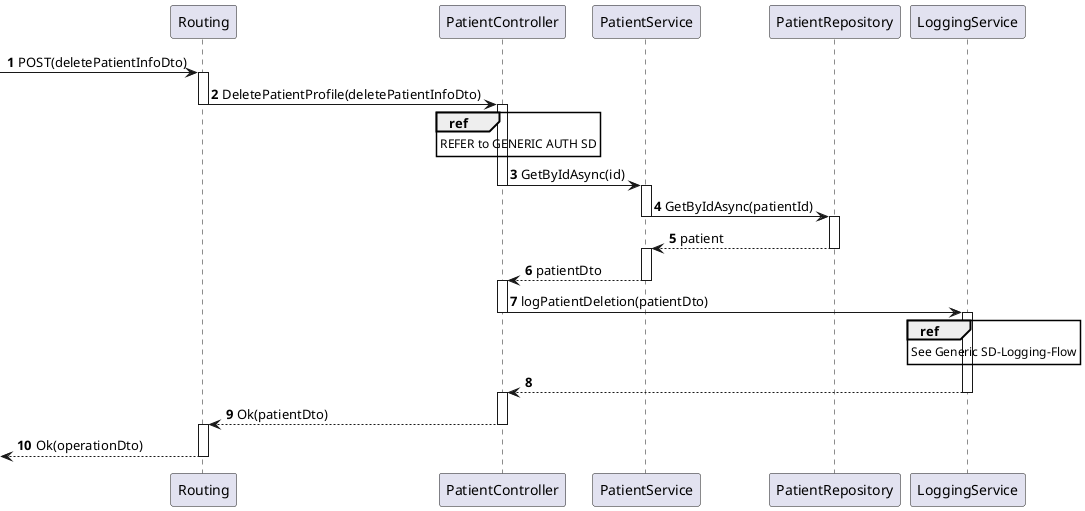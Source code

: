 @startuml
'https://plantuml.com/sequence-diagram

autonumber
participant Routing as route
participant PatientController as ctrl
participant PatientService as svc
participant PatientRepository as patRepo
participant LoggingService as logSvc

-> route : POST(deletePatientInfoDto)

activate route
route -> ctrl : DeletePatientProfile(deletePatientInfoDto)


deactivate route
activate ctrl


REF OVER ctrl
REFER to GENERIC AUTH SD
end
ctrl -> svc : GetByIdAsync(id)
deactivate ctrl
activate svc

svc -> patRepo : GetByIdAsync(patientId)
deactivate svc
activate patRepo

patRepo --> svc : patient
deactivate patRepo
activate svc


svc --> ctrl : patientDto
deactivate svc
activate ctrl



ctrl -> logSvc : logPatientDeletion(patientDto)
deactivate ctrl
activate logSvc
ref over logSvc
See Generic SD-Logging-Flow
end ref
logSvc --> ctrl
deactivate logSvc
activate ctrl

ctrl --> route : Ok(patientDto)
deactivate ctrl

activate route
<-- route : Ok(operationDto)
deactivate route
@enduml
